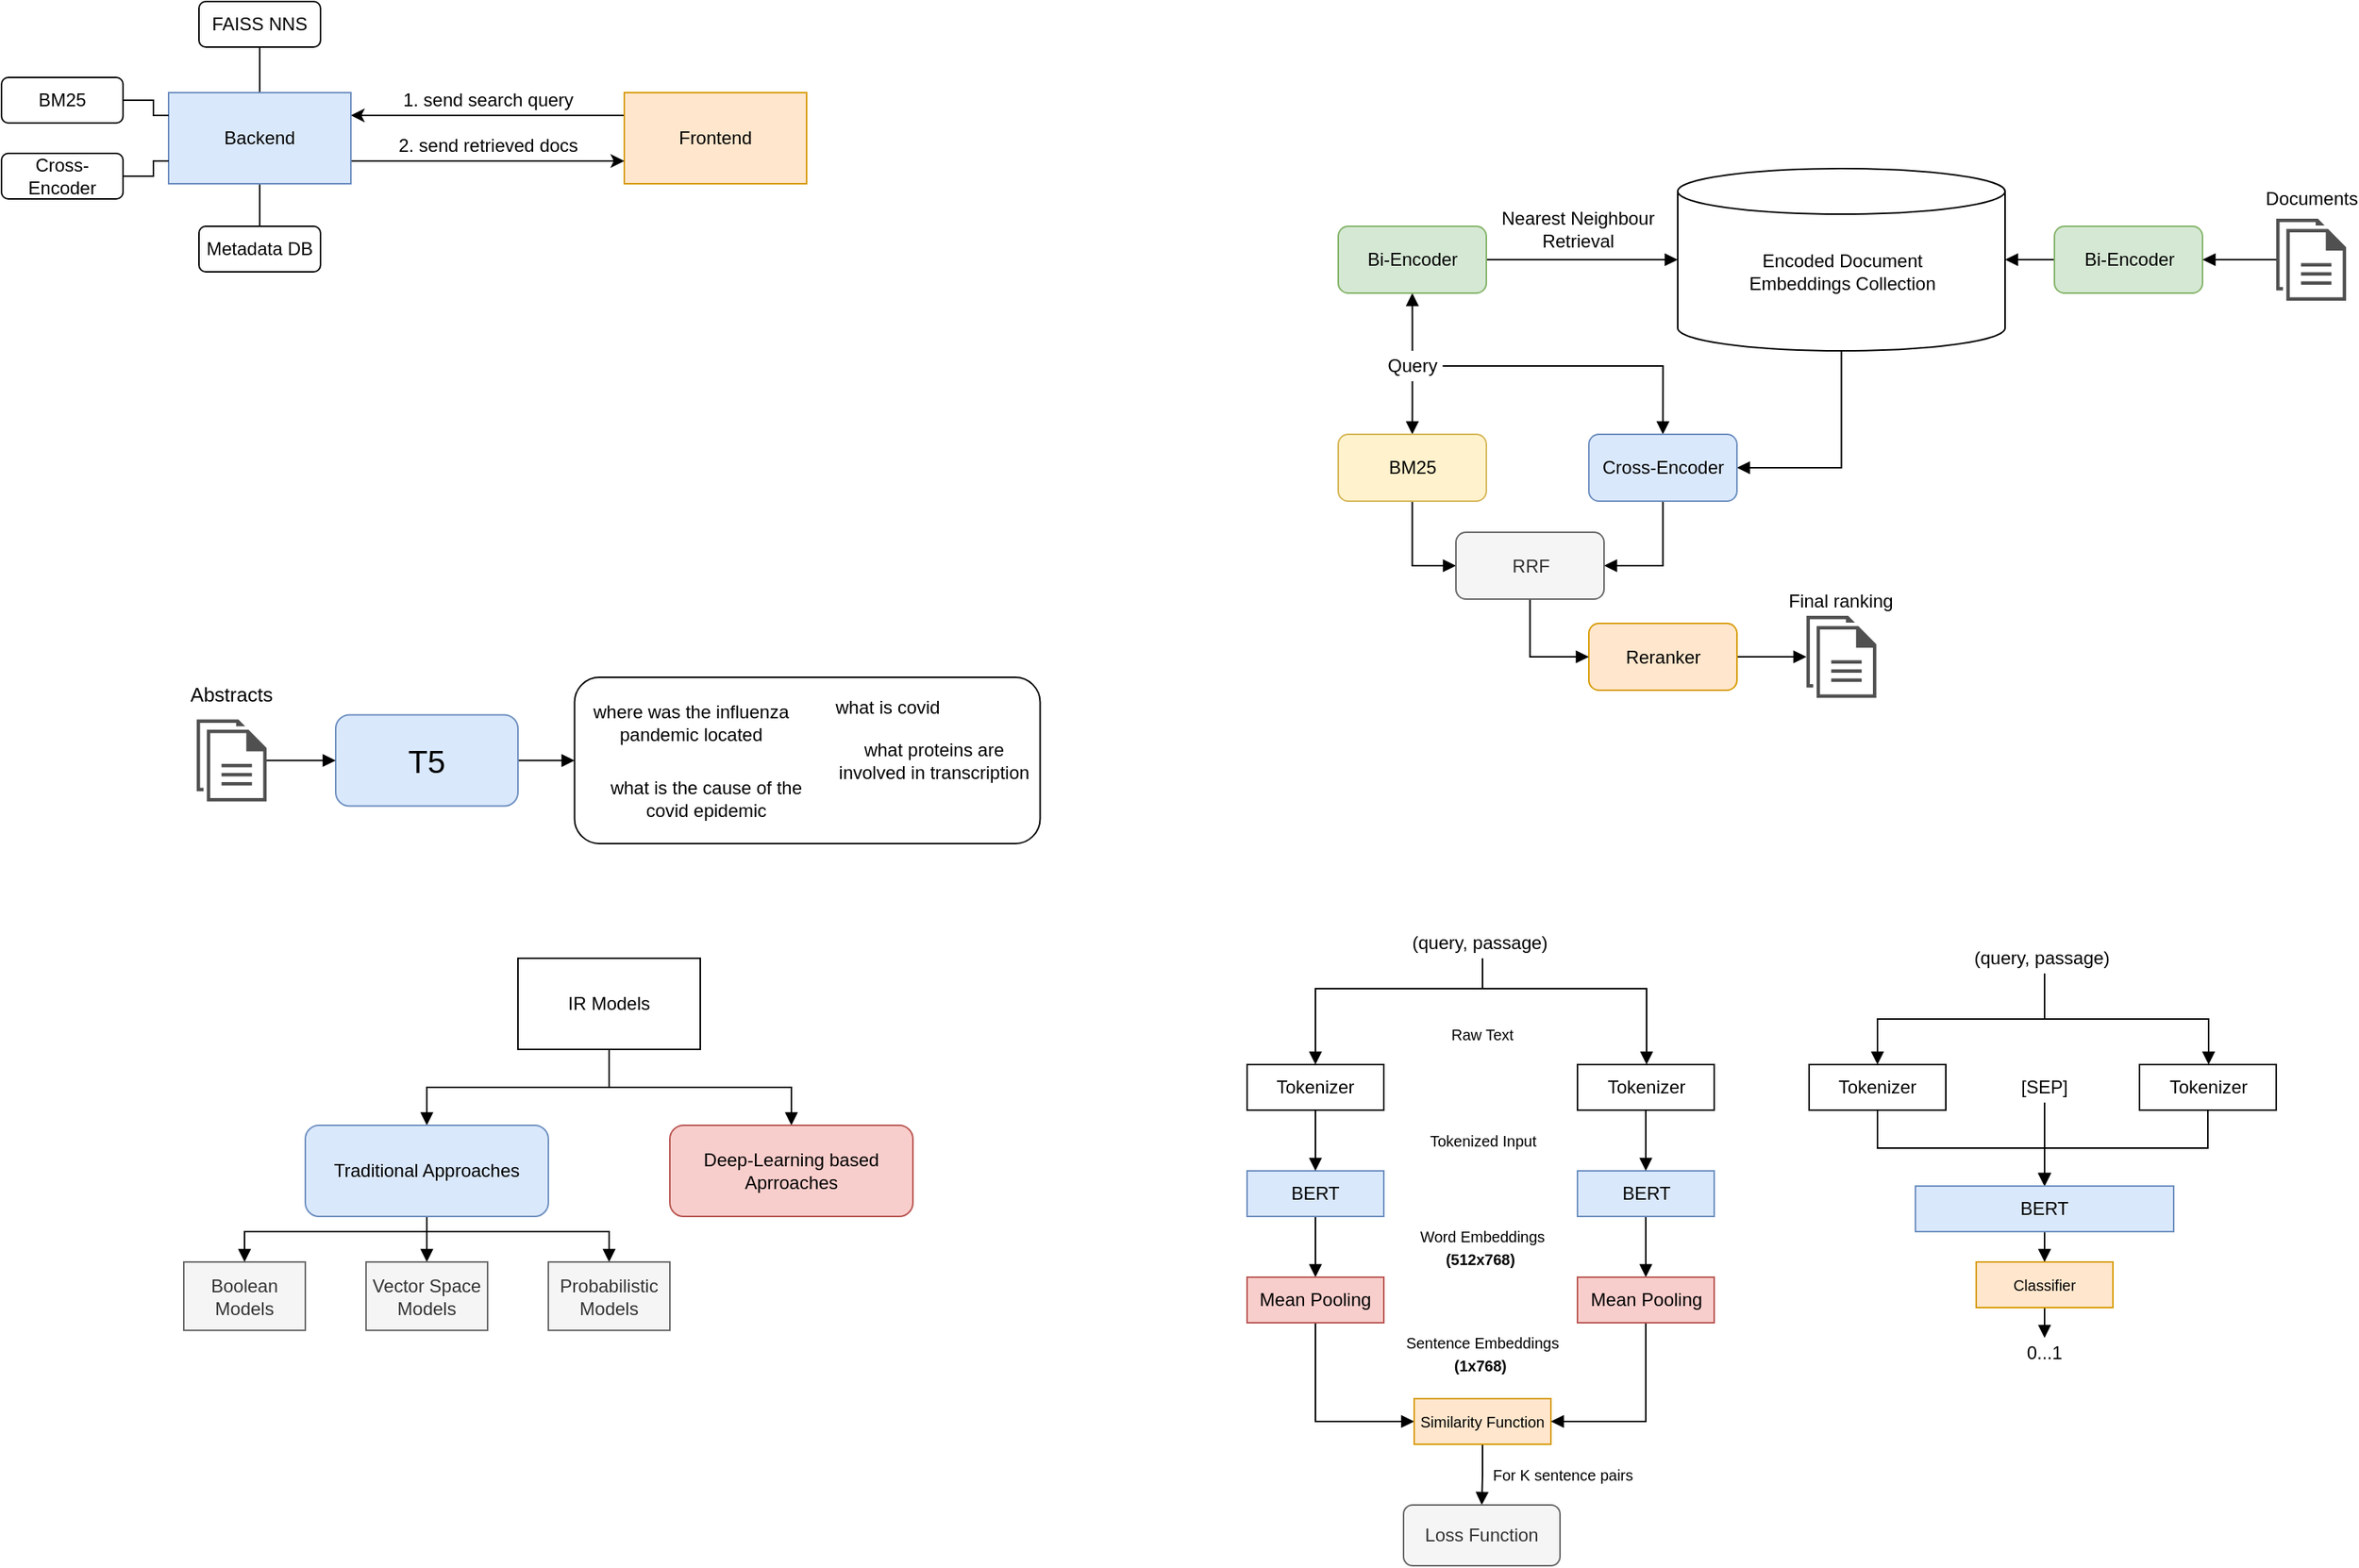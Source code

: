 <mxfile version="20.0.2" type="device"><diagram id="yQiuCtSlQrsblzvPzpal" name="Page-1"><mxGraphModel dx="1607" dy="491" grid="1" gridSize="10" guides="1" tooltips="1" connect="1" arrows="1" fold="1" page="1" pageScale="1" pageWidth="850" pageHeight="1100" math="0" shadow="0"><root><mxCell id="0"/><mxCell id="1" parent="0"/><mxCell id="e7I2GADsp5SB09PpgkXV-119" style="edgeStyle=orthogonalEdgeStyle;rounded=0;orthogonalLoop=1;jettySize=auto;html=1;endArrow=block;endFill=1;" parent="1" source="e7I2GADsp5SB09PpgkXV-1" target="e7I2GADsp5SB09PpgkXV-112" edge="1"><mxGeometry relative="1" as="geometry"/></mxCell><mxCell id="e7I2GADsp5SB09PpgkXV-1" value="&lt;font style=&quot;font-size: 21px&quot;&gt;T5&lt;/font&gt;" style="rounded=1;whiteSpace=wrap;html=1;fillColor=#dae8fc;strokeColor=#6c8ebf;" parent="1" vertex="1"><mxGeometry x="-580" y="519.75" width="120" height="60" as="geometry"/></mxCell><mxCell id="e7I2GADsp5SB09PpgkXV-3" value="" style="edgeStyle=orthogonalEdgeStyle;rounded=0;orthogonalLoop=1;jettySize=auto;html=1;endArrow=block;endFill=1;" parent="1" source="e7I2GADsp5SB09PpgkXV-2" target="e7I2GADsp5SB09PpgkXV-1" edge="1"><mxGeometry relative="1" as="geometry"/></mxCell><mxCell id="e7I2GADsp5SB09PpgkXV-2" value="" style="pointerEvents=1;shadow=0;dashed=0;html=1;strokeColor=none;fillColor=#505050;labelPosition=center;verticalLabelPosition=bottom;verticalAlign=top;outlineConnect=0;align=center;shape=mxgraph.office.concepts.documents;" parent="1" vertex="1"><mxGeometry x="-671.5" y="522.75" width="46" height="54" as="geometry"/></mxCell><mxCell id="e7I2GADsp5SB09PpgkXV-4" value="&lt;font style=&quot;font-size: 13px&quot;&gt;Abstracts&lt;/font&gt;" style="text;html=1;strokeColor=none;fillColor=none;align=center;verticalAlign=middle;whiteSpace=wrap;rounded=0;" parent="1" vertex="1"><mxGeometry x="-680" y="495.5" width="63" height="20" as="geometry"/></mxCell><mxCell id="e7I2GADsp5SB09PpgkXV-45" value="" style="edgeStyle=orthogonalEdgeStyle;rounded=0;orthogonalLoop=1;jettySize=auto;html=1;endArrow=block;endFill=1;" parent="1" source="e7I2GADsp5SB09PpgkXV-21" target="e7I2GADsp5SB09PpgkXV-44" edge="1"><mxGeometry relative="1" as="geometry"/></mxCell><mxCell id="e7I2GADsp5SB09PpgkXV-21" value="Bi-Encoder" style="rounded=1;whiteSpace=wrap;html=1;align=center;fillColor=#d5e8d4;strokeColor=#82b366;" parent="1" vertex="1"><mxGeometry x="551.5" y="198" width="97.5" height="44" as="geometry"/></mxCell><mxCell id="e7I2GADsp5SB09PpgkXV-26" value="" style="edgeStyle=orthogonalEdgeStyle;rounded=0;orthogonalLoop=1;jettySize=auto;html=1;endArrow=block;endFill=1;" parent="1" source="e7I2GADsp5SB09PpgkXV-23" target="e7I2GADsp5SB09PpgkXV-21" edge="1"><mxGeometry relative="1" as="geometry"/></mxCell><mxCell id="e7I2GADsp5SB09PpgkXV-23" value="" style="pointerEvents=1;shadow=0;dashed=0;html=1;strokeColor=none;fillColor=#505050;labelPosition=center;verticalLabelPosition=bottom;verticalAlign=top;outlineConnect=0;align=center;shape=mxgraph.office.concepts.documents;" parent="1" vertex="1"><mxGeometry x="697.5" y="193" width="46" height="54" as="geometry"/></mxCell><mxCell id="e7I2GADsp5SB09PpgkXV-141" style="edgeStyle=orthogonalEdgeStyle;rounded=0;orthogonalLoop=1;jettySize=auto;html=1;entryX=1;entryY=0.5;entryDx=0;entryDy=0;endArrow=block;endFill=1;" parent="1" source="e7I2GADsp5SB09PpgkXV-44" target="e7I2GADsp5SB09PpgkXV-58" edge="1"><mxGeometry relative="1" as="geometry"/></mxCell><mxCell id="e7I2GADsp5SB09PpgkXV-44" value="" style="shape=cylinder3;whiteSpace=wrap;html=1;boundedLbl=1;backgroundOutline=1;size=15;align=left;" parent="1" vertex="1"><mxGeometry x="303.5" y="160" width="215.5" height="120" as="geometry"/></mxCell><mxCell id="e7I2GADsp5SB09PpgkXV-46" value="Encoded Document Embeddings Collection" style="text;html=1;strokeColor=none;fillColor=none;align=center;verticalAlign=middle;whiteSpace=wrap;rounded=0;" parent="1" vertex="1"><mxGeometry x="342.5" y="205" width="137.5" height="45" as="geometry"/></mxCell><mxCell id="e7I2GADsp5SB09PpgkXV-61" style="edgeStyle=orthogonalEdgeStyle;rounded=0;orthogonalLoop=1;jettySize=auto;html=1;entryX=0.5;entryY=0;entryDx=0;entryDy=0;endArrow=block;endFill=1;" parent="1" source="e7I2GADsp5SB09PpgkXV-47" target="e7I2GADsp5SB09PpgkXV-58" edge="1"><mxGeometry relative="1" as="geometry"><Array as="points"><mxPoint x="128.75" y="290"/><mxPoint x="293.75" y="290"/></Array></mxGeometry></mxCell><mxCell id="e7I2GADsp5SB09PpgkXV-64" value="" style="edgeStyle=orthogonalEdgeStyle;rounded=0;orthogonalLoop=1;jettySize=auto;html=1;endArrow=block;endFill=1;" parent="1" source="e7I2GADsp5SB09PpgkXV-47" target="e7I2GADsp5SB09PpgkXV-51" edge="1"><mxGeometry relative="1" as="geometry"/></mxCell><mxCell id="e7I2GADsp5SB09PpgkXV-136" style="edgeStyle=orthogonalEdgeStyle;rounded=0;orthogonalLoop=1;jettySize=auto;html=1;entryX=0.5;entryY=0;entryDx=0;entryDy=0;endArrow=block;endFill=1;" parent="1" source="e7I2GADsp5SB09PpgkXV-47" target="e7I2GADsp5SB09PpgkXV-135" edge="1"><mxGeometry relative="1" as="geometry"/></mxCell><mxCell id="e7I2GADsp5SB09PpgkXV-47" value="Query" style="text;html=1;strokeColor=none;fillColor=none;align=center;verticalAlign=middle;whiteSpace=wrap;rounded=0;" parent="1" vertex="1"><mxGeometry x="108.75" y="280" width="40" height="20" as="geometry"/></mxCell><mxCell id="e7I2GADsp5SB09PpgkXV-53" style="edgeStyle=orthogonalEdgeStyle;rounded=0;orthogonalLoop=1;jettySize=auto;html=1;endArrow=block;endFill=1;" parent="1" source="e7I2GADsp5SB09PpgkXV-51" target="e7I2GADsp5SB09PpgkXV-44" edge="1"><mxGeometry relative="1" as="geometry"/></mxCell><mxCell id="e7I2GADsp5SB09PpgkXV-51" value="Bi-Encoder" style="rounded=1;whiteSpace=wrap;html=1;align=center;fillColor=#d5e8d4;strokeColor=#82b366;" parent="1" vertex="1"><mxGeometry x="80" y="198" width="97.5" height="44" as="geometry"/></mxCell><mxCell id="e7I2GADsp5SB09PpgkXV-139" style="edgeStyle=orthogonalEdgeStyle;rounded=0;orthogonalLoop=1;jettySize=auto;html=1;entryX=1;entryY=0.5;entryDx=0;entryDy=0;endArrow=block;endFill=1;" parent="1" source="e7I2GADsp5SB09PpgkXV-58" target="e7I2GADsp5SB09PpgkXV-137" edge="1"><mxGeometry relative="1" as="geometry"/></mxCell><mxCell id="e7I2GADsp5SB09PpgkXV-58" value="Cross-Encoder" style="rounded=1;whiteSpace=wrap;html=1;align=center;fillColor=#dae8fc;strokeColor=#6c8ebf;" parent="1" vertex="1"><mxGeometry x="245" y="335" width="97.5" height="44" as="geometry"/></mxCell><mxCell id="e7I2GADsp5SB09PpgkXV-65" value="Nearest Neighbour Retrieval" style="text;html=1;strokeColor=none;fillColor=none;align=center;verticalAlign=middle;whiteSpace=wrap;rounded=0;" parent="1" vertex="1"><mxGeometry x="177.5" y="180" width="120" height="40" as="geometry"/></mxCell><mxCell id="e7I2GADsp5SB09PpgkXV-70" style="edgeStyle=orthogonalEdgeStyle;rounded=0;orthogonalLoop=1;jettySize=auto;html=1;endArrow=block;endFill=1;" parent="1" source="e7I2GADsp5SB09PpgkXV-67" target="e7I2GADsp5SB09PpgkXV-69" edge="1"><mxGeometry relative="1" as="geometry"/></mxCell><mxCell id="e7I2GADsp5SB09PpgkXV-67" value="Reranker" style="rounded=1;whiteSpace=wrap;html=1;align=center;fillColor=#ffe6cc;strokeColor=#d79b00;" parent="1" vertex="1"><mxGeometry x="245" y="459.5" width="97.5" height="44" as="geometry"/></mxCell><mxCell id="e7I2GADsp5SB09PpgkXV-69" value="" style="pointerEvents=1;shadow=0;dashed=0;html=1;strokeColor=none;fillColor=#505050;labelPosition=center;verticalLabelPosition=bottom;verticalAlign=top;outlineConnect=0;align=center;shape=mxgraph.office.concepts.documents;" parent="1" vertex="1"><mxGeometry x="388.25" y="454.5" width="46" height="54" as="geometry"/></mxCell><mxCell id="e7I2GADsp5SB09PpgkXV-74" style="edgeStyle=orthogonalEdgeStyle;rounded=0;orthogonalLoop=1;jettySize=auto;html=1;endArrow=block;endFill=1;" parent="1" source="e7I2GADsp5SB09PpgkXV-71" target="e7I2GADsp5SB09PpgkXV-73" edge="1"><mxGeometry relative="1" as="geometry"><Array as="points"><mxPoint x="65" y="700"/></Array></mxGeometry></mxCell><mxCell id="e7I2GADsp5SB09PpgkXV-92" style="edgeStyle=orthogonalEdgeStyle;rounded=0;orthogonalLoop=1;jettySize=auto;html=1;endArrow=block;endFill=1;" parent="1" source="e7I2GADsp5SB09PpgkXV-71" target="e7I2GADsp5SB09PpgkXV-90" edge="1"><mxGeometry relative="1" as="geometry"><Array as="points"><mxPoint x="283" y="700"/></Array></mxGeometry></mxCell><mxCell id="e7I2GADsp5SB09PpgkXV-71" value="(query, passage)&amp;nbsp;" style="text;html=1;strokeColor=none;fillColor=none;align=center;verticalAlign=middle;whiteSpace=wrap;rounded=0;" parent="1" vertex="1"><mxGeometry x="120" y="660" width="110" height="20" as="geometry"/></mxCell><mxCell id="e7I2GADsp5SB09PpgkXV-80" style="edgeStyle=orthogonalEdgeStyle;rounded=0;orthogonalLoop=1;jettySize=auto;html=1;entryX=0.5;entryY=0;entryDx=0;entryDy=0;endArrow=block;endFill=1;" parent="1" source="e7I2GADsp5SB09PpgkXV-72" target="e7I2GADsp5SB09PpgkXV-79" edge="1"><mxGeometry relative="1" as="geometry"/></mxCell><mxCell id="e7I2GADsp5SB09PpgkXV-72" value="BERT" style="rounded=0;whiteSpace=wrap;html=1;align=center;fillColor=#dae8fc;strokeColor=#6c8ebf;" parent="1" vertex="1"><mxGeometry x="20" y="820" width="90" height="30" as="geometry"/></mxCell><mxCell id="e7I2GADsp5SB09PpgkXV-75" style="edgeStyle=orthogonalEdgeStyle;rounded=0;orthogonalLoop=1;jettySize=auto;html=1;endArrow=block;endFill=1;" parent="1" source="e7I2GADsp5SB09PpgkXV-73" target="e7I2GADsp5SB09PpgkXV-72" edge="1"><mxGeometry relative="1" as="geometry"/></mxCell><mxCell id="e7I2GADsp5SB09PpgkXV-73" value="Tokenizer" style="rounded=0;whiteSpace=wrap;html=1;align=center;" parent="1" vertex="1"><mxGeometry x="20" y="750" width="90" height="30" as="geometry"/></mxCell><mxCell id="e7I2GADsp5SB09PpgkXV-76" value="&lt;font style=&quot;font-size: 10px&quot;&gt;Raw Text&lt;/font&gt;" style="text;html=1;strokeColor=none;fillColor=none;align=center;verticalAlign=middle;whiteSpace=wrap;rounded=0;" parent="1" vertex="1"><mxGeometry x="145" y="720" width="60" height="20" as="geometry"/></mxCell><mxCell id="e7I2GADsp5SB09PpgkXV-86" style="edgeStyle=orthogonalEdgeStyle;rounded=0;orthogonalLoop=1;jettySize=auto;html=1;entryX=0;entryY=0.5;entryDx=0;entryDy=0;endArrow=block;endFill=1;" parent="1" source="e7I2GADsp5SB09PpgkXV-79" target="e7I2GADsp5SB09PpgkXV-85" edge="1"><mxGeometry relative="1" as="geometry"><Array as="points"><mxPoint x="65" y="985"/></Array></mxGeometry></mxCell><mxCell id="e7I2GADsp5SB09PpgkXV-79" value="Mean Pooling" style="rounded=0;whiteSpace=wrap;html=1;align=center;fillColor=#f8cecc;strokeColor=#b85450;" parent="1" vertex="1"><mxGeometry x="20" y="890" width="90" height="30" as="geometry"/></mxCell><mxCell id="e7I2GADsp5SB09PpgkXV-81" value="&lt;font style=&quot;font-size: 10px&quot;&gt;Tokenized Input&lt;/font&gt;" style="text;html=1;strokeColor=none;fillColor=none;align=center;verticalAlign=middle;whiteSpace=wrap;rounded=0;" parent="1" vertex="1"><mxGeometry x="133" y="790" width="85" height="20" as="geometry"/></mxCell><mxCell id="e7I2GADsp5SB09PpgkXV-82" value="&lt;font style=&quot;font-size: 10px&quot;&gt;Word Embeddings&lt;br&gt;&lt;b&gt;(512x768)&lt;/b&gt;&amp;nbsp;&lt;/font&gt;" style="text;html=1;strokeColor=none;fillColor=none;align=center;verticalAlign=middle;whiteSpace=wrap;rounded=0;" parent="1" vertex="1"><mxGeometry x="106.25" y="860" width="137.5" height="20" as="geometry"/></mxCell><mxCell id="e7I2GADsp5SB09PpgkXV-83" value="&lt;font style=&quot;font-size: 10px&quot;&gt;Sentence Embeddings&lt;br&gt;&lt;b&gt;(1x768)&lt;/b&gt;&amp;nbsp;&lt;/font&gt;" style="text;html=1;strokeColor=none;fillColor=none;align=center;verticalAlign=middle;whiteSpace=wrap;rounded=0;" parent="1" vertex="1"><mxGeometry x="106" y="930" width="137.5" height="20" as="geometry"/></mxCell><mxCell id="e7I2GADsp5SB09PpgkXV-95" style="edgeStyle=orthogonalEdgeStyle;rounded=0;orthogonalLoop=1;jettySize=auto;html=1;entryX=0.5;entryY=0;entryDx=0;entryDy=0;endArrow=block;endFill=1;" parent="1" source="e7I2GADsp5SB09PpgkXV-85" target="e7I2GADsp5SB09PpgkXV-94" edge="1"><mxGeometry relative="1" as="geometry"/></mxCell><mxCell id="e7I2GADsp5SB09PpgkXV-85" value="&lt;font style=&quot;font-size: 10px&quot;&gt;Similarity Function&lt;/font&gt;" style="rounded=0;whiteSpace=wrap;html=1;align=center;fillColor=#ffe6cc;strokeColor=#d79b00;" parent="1" vertex="1"><mxGeometry x="130" y="970" width="90" height="30" as="geometry"/></mxCell><mxCell id="e7I2GADsp5SB09PpgkXV-87" style="edgeStyle=orthogonalEdgeStyle;rounded=0;orthogonalLoop=1;jettySize=auto;html=1;entryX=0.5;entryY=0;entryDx=0;entryDy=0;endArrow=block;endFill=1;" parent="1" source="e7I2GADsp5SB09PpgkXV-88" target="e7I2GADsp5SB09PpgkXV-91" edge="1"><mxGeometry relative="1" as="geometry"/></mxCell><mxCell id="e7I2GADsp5SB09PpgkXV-88" value="BERT" style="rounded=0;whiteSpace=wrap;html=1;align=center;fillColor=#dae8fc;strokeColor=#6c8ebf;" parent="1" vertex="1"><mxGeometry x="237.5" y="820" width="90" height="30" as="geometry"/></mxCell><mxCell id="e7I2GADsp5SB09PpgkXV-89" style="edgeStyle=orthogonalEdgeStyle;rounded=0;orthogonalLoop=1;jettySize=auto;html=1;endArrow=block;endFill=1;" parent="1" source="e7I2GADsp5SB09PpgkXV-90" target="e7I2GADsp5SB09PpgkXV-88" edge="1"><mxGeometry relative="1" as="geometry"/></mxCell><mxCell id="e7I2GADsp5SB09PpgkXV-90" value="Tokenizer" style="rounded=0;whiteSpace=wrap;html=1;align=center;" parent="1" vertex="1"><mxGeometry x="237.5" y="750" width="90" height="30" as="geometry"/></mxCell><mxCell id="e7I2GADsp5SB09PpgkXV-93" style="edgeStyle=orthogonalEdgeStyle;rounded=0;orthogonalLoop=1;jettySize=auto;html=1;entryX=1;entryY=0.5;entryDx=0;entryDy=0;endArrow=block;endFill=1;" parent="1" source="e7I2GADsp5SB09PpgkXV-91" target="e7I2GADsp5SB09PpgkXV-85" edge="1"><mxGeometry relative="1" as="geometry"><Array as="points"><mxPoint x="283" y="985"/></Array></mxGeometry></mxCell><mxCell id="e7I2GADsp5SB09PpgkXV-91" value="Mean Pooling" style="rounded=0;whiteSpace=wrap;html=1;align=center;fillColor=#f8cecc;strokeColor=#b85450;" parent="1" vertex="1"><mxGeometry x="237.5" y="890" width="90" height="30" as="geometry"/></mxCell><mxCell id="e7I2GADsp5SB09PpgkXV-94" value="Loss Function" style="rounded=1;whiteSpace=wrap;html=1;align=center;fillColor=#f5f5f5;strokeColor=#666666;fontColor=#333333;" parent="1" vertex="1"><mxGeometry x="123" y="1040" width="103" height="40" as="geometry"/></mxCell><mxCell id="e7I2GADsp5SB09PpgkXV-96" value="&lt;span style=&quot;font-size: 10px&quot;&gt;For K sentence pairs&lt;/span&gt;" style="text;html=1;strokeColor=none;fillColor=none;align=center;verticalAlign=middle;whiteSpace=wrap;rounded=0;" parent="1" vertex="1"><mxGeometry x="159" y="1010" width="137.5" height="20" as="geometry"/></mxCell><mxCell id="e7I2GADsp5SB09PpgkXV-97" style="edgeStyle=orthogonalEdgeStyle;rounded=0;orthogonalLoop=1;jettySize=auto;html=1;endArrow=block;endFill=1;" parent="1" source="e7I2GADsp5SB09PpgkXV-99" target="e7I2GADsp5SB09PpgkXV-100" edge="1"><mxGeometry relative="1" as="geometry"><Array as="points"><mxPoint x="545" y="720"/><mxPoint x="435" y="720"/></Array></mxGeometry></mxCell><mxCell id="e7I2GADsp5SB09PpgkXV-98" style="edgeStyle=orthogonalEdgeStyle;rounded=0;orthogonalLoop=1;jettySize=auto;html=1;endArrow=block;endFill=1;" parent="1" source="e7I2GADsp5SB09PpgkXV-99" target="e7I2GADsp5SB09PpgkXV-102" edge="1"><mxGeometry relative="1" as="geometry"><Array as="points"><mxPoint x="545" y="720"/><mxPoint x="653" y="720"/></Array></mxGeometry></mxCell><mxCell id="e7I2GADsp5SB09PpgkXV-99" value="(query, passage)&amp;nbsp;" style="text;html=1;strokeColor=none;fillColor=none;align=center;verticalAlign=middle;whiteSpace=wrap;rounded=0;" parent="1" vertex="1"><mxGeometry x="490" y="670" width="110" height="20" as="geometry"/></mxCell><mxCell id="e7I2GADsp5SB09PpgkXV-105" style="edgeStyle=orthogonalEdgeStyle;rounded=0;orthogonalLoop=1;jettySize=auto;html=1;endArrow=block;endFill=1;" parent="1" source="e7I2GADsp5SB09PpgkXV-100" target="e7I2GADsp5SB09PpgkXV-104" edge="1"><mxGeometry relative="1" as="geometry"/></mxCell><mxCell id="e7I2GADsp5SB09PpgkXV-100" value="Tokenizer" style="rounded=0;whiteSpace=wrap;html=1;align=center;" parent="1" vertex="1"><mxGeometry x="390" y="750" width="90" height="30" as="geometry"/></mxCell><mxCell id="e7I2GADsp5SB09PpgkXV-107" style="edgeStyle=orthogonalEdgeStyle;rounded=0;orthogonalLoop=1;jettySize=auto;html=1;entryX=0.5;entryY=0;entryDx=0;entryDy=0;endArrow=block;endFill=1;" parent="1" source="e7I2GADsp5SB09PpgkXV-102" target="e7I2GADsp5SB09PpgkXV-104" edge="1"><mxGeometry relative="1" as="geometry"/></mxCell><mxCell id="e7I2GADsp5SB09PpgkXV-102" value="Tokenizer" style="rounded=0;whiteSpace=wrap;html=1;align=center;" parent="1" vertex="1"><mxGeometry x="607.5" y="750" width="90" height="30" as="geometry"/></mxCell><mxCell id="e7I2GADsp5SB09PpgkXV-106" style="edgeStyle=orthogonalEdgeStyle;rounded=0;orthogonalLoop=1;jettySize=auto;html=1;entryX=0.5;entryY=0;entryDx=0;entryDy=0;endArrow=block;endFill=1;" parent="1" source="e7I2GADsp5SB09PpgkXV-103" target="e7I2GADsp5SB09PpgkXV-104" edge="1"><mxGeometry relative="1" as="geometry"/></mxCell><mxCell id="e7I2GADsp5SB09PpgkXV-103" value="[SEP]" style="text;html=1;strokeColor=none;fillColor=none;align=center;verticalAlign=middle;whiteSpace=wrap;rounded=0;" parent="1" vertex="1"><mxGeometry x="525" y="755" width="40" height="20" as="geometry"/></mxCell><mxCell id="e7I2GADsp5SB09PpgkXV-109" style="edgeStyle=orthogonalEdgeStyle;rounded=0;orthogonalLoop=1;jettySize=auto;html=1;entryX=0.5;entryY=0;entryDx=0;entryDy=0;endArrow=block;endFill=1;" parent="1" source="e7I2GADsp5SB09PpgkXV-104" target="e7I2GADsp5SB09PpgkXV-108" edge="1"><mxGeometry relative="1" as="geometry"/></mxCell><mxCell id="e7I2GADsp5SB09PpgkXV-104" value="BERT" style="rounded=0;whiteSpace=wrap;html=1;align=center;fillColor=#dae8fc;strokeColor=#6c8ebf;" parent="1" vertex="1"><mxGeometry x="460" y="830" width="170" height="30" as="geometry"/></mxCell><mxCell id="e7I2GADsp5SB09PpgkXV-110" style="edgeStyle=orthogonalEdgeStyle;rounded=0;orthogonalLoop=1;jettySize=auto;html=1;endArrow=block;endFill=1;" parent="1" source="e7I2GADsp5SB09PpgkXV-108" edge="1"><mxGeometry relative="1" as="geometry"><mxPoint x="545" y="930" as="targetPoint"/></mxGeometry></mxCell><mxCell id="e7I2GADsp5SB09PpgkXV-108" value="&lt;font style=&quot;font-size: 10px&quot;&gt;Classifier&lt;/font&gt;" style="rounded=0;whiteSpace=wrap;html=1;align=center;fillColor=#ffe6cc;strokeColor=#d79b00;" parent="1" vertex="1"><mxGeometry x="500" y="880" width="90" height="30" as="geometry"/></mxCell><mxCell id="e7I2GADsp5SB09PpgkXV-111" value="0...1" style="text;html=1;strokeColor=none;fillColor=none;align=center;verticalAlign=middle;whiteSpace=wrap;rounded=0;" parent="1" vertex="1"><mxGeometry x="525" y="930" width="40" height="20" as="geometry"/></mxCell><mxCell id="e7I2GADsp5SB09PpgkXV-120" value="" style="group" parent="1" vertex="1" connectable="0"><mxGeometry x="-431.5" y="495" width="315.25" height="109.5" as="geometry"/></mxCell><mxCell id="e7I2GADsp5SB09PpgkXV-112" value="" style="rounded=1;whiteSpace=wrap;html=1;align=center;" parent="e7I2GADsp5SB09PpgkXV-120" vertex="1"><mxGeometry x="8.75" width="306.5" height="109.5" as="geometry"/></mxCell><mxCell id="e7I2GADsp5SB09PpgkXV-113" value="where was the influenza pandemic located" style="text;html=1;strokeColor=none;fillColor=none;align=center;verticalAlign=middle;whiteSpace=wrap;rounded=0;" parent="e7I2GADsp5SB09PpgkXV-120" vertex="1"><mxGeometry y="20" width="170" height="20" as="geometry"/></mxCell><mxCell id="e7I2GADsp5SB09PpgkXV-114" value="what is covid" style="text;html=1;strokeColor=none;fillColor=none;align=center;verticalAlign=middle;whiteSpace=wrap;rounded=0;" parent="e7I2GADsp5SB09PpgkXV-120" vertex="1"><mxGeometry x="177" y="9.5" width="75" height="20" as="geometry"/></mxCell><mxCell id="e7I2GADsp5SB09PpgkXV-115" value="what proteins are involved in transcription" style="text;html=1;strokeColor=none;fillColor=none;align=center;verticalAlign=middle;whiteSpace=wrap;rounded=0;" parent="e7I2GADsp5SB09PpgkXV-120" vertex="1"><mxGeometry x="175.25" y="44.75" width="140" height="20" as="geometry"/></mxCell><mxCell id="e7I2GADsp5SB09PpgkXV-116" value="what is the cause of the covid epidemic" style="text;html=1;strokeColor=none;fillColor=none;align=center;verticalAlign=middle;whiteSpace=wrap;rounded=0;" parent="e7I2GADsp5SB09PpgkXV-120" vertex="1"><mxGeometry x="20" y="70" width="150" height="20" as="geometry"/></mxCell><mxCell id="e7I2GADsp5SB09PpgkXV-125" style="edgeStyle=orthogonalEdgeStyle;rounded=0;orthogonalLoop=1;jettySize=auto;html=1;entryX=0.5;entryY=0;entryDx=0;entryDy=0;endArrow=block;endFill=1;" parent="1" source="e7I2GADsp5SB09PpgkXV-122" target="e7I2GADsp5SB09PpgkXV-123" edge="1"><mxGeometry relative="1" as="geometry"/></mxCell><mxCell id="e7I2GADsp5SB09PpgkXV-126" style="edgeStyle=orthogonalEdgeStyle;rounded=0;orthogonalLoop=1;jettySize=auto;html=1;entryX=0.5;entryY=0;entryDx=0;entryDy=0;endArrow=block;endFill=1;" parent="1" source="e7I2GADsp5SB09PpgkXV-122" target="e7I2GADsp5SB09PpgkXV-124" edge="1"><mxGeometry relative="1" as="geometry"/></mxCell><mxCell id="e7I2GADsp5SB09PpgkXV-122" value="IR Models" style="rounded=0;whiteSpace=wrap;html=1;align=center;" parent="1" vertex="1"><mxGeometry x="-460" y="680" width="120" height="60" as="geometry"/></mxCell><mxCell id="e7I2GADsp5SB09PpgkXV-130" style="edgeStyle=orthogonalEdgeStyle;rounded=0;orthogonalLoop=1;jettySize=auto;html=1;endArrow=block;endFill=1;" parent="1" source="e7I2GADsp5SB09PpgkXV-123" target="e7I2GADsp5SB09PpgkXV-127" edge="1"><mxGeometry relative="1" as="geometry"><Array as="points"><mxPoint x="-520" y="860"/><mxPoint x="-640" y="860"/></Array></mxGeometry></mxCell><mxCell id="e7I2GADsp5SB09PpgkXV-131" style="edgeStyle=orthogonalEdgeStyle;rounded=0;orthogonalLoop=1;jettySize=auto;html=1;endArrow=block;endFill=1;" parent="1" source="e7I2GADsp5SB09PpgkXV-123" target="e7I2GADsp5SB09PpgkXV-128" edge="1"><mxGeometry relative="1" as="geometry"/></mxCell><mxCell id="e7I2GADsp5SB09PpgkXV-132" style="edgeStyle=orthogonalEdgeStyle;rounded=0;orthogonalLoop=1;jettySize=auto;html=1;endArrow=block;endFill=1;" parent="1" source="e7I2GADsp5SB09PpgkXV-123" target="e7I2GADsp5SB09PpgkXV-129" edge="1"><mxGeometry relative="1" as="geometry"><Array as="points"><mxPoint x="-520" y="860"/><mxPoint x="-400" y="860"/></Array></mxGeometry></mxCell><mxCell id="e7I2GADsp5SB09PpgkXV-123" value="Traditional Approaches" style="rounded=1;whiteSpace=wrap;html=1;align=center;fillColor=#dae8fc;strokeColor=#6c8ebf;" parent="1" vertex="1"><mxGeometry x="-600" y="790" width="160" height="60" as="geometry"/></mxCell><mxCell id="e7I2GADsp5SB09PpgkXV-124" value="Deep-Learning based Aprroaches" style="rounded=1;whiteSpace=wrap;html=1;align=center;fillColor=#f8cecc;strokeColor=#b85450;" parent="1" vertex="1"><mxGeometry x="-360" y="790" width="160" height="60" as="geometry"/></mxCell><mxCell id="e7I2GADsp5SB09PpgkXV-127" value="Boolean Models" style="rounded=0;whiteSpace=wrap;html=1;align=center;fillColor=#f5f5f5;strokeColor=#666666;fontColor=#333333;" parent="1" vertex="1"><mxGeometry x="-680" y="880" width="80" height="45" as="geometry"/></mxCell><mxCell id="e7I2GADsp5SB09PpgkXV-128" value="Vector Space Models" style="rounded=0;whiteSpace=wrap;html=1;align=center;fillColor=#f5f5f5;strokeColor=#666666;fontColor=#333333;" parent="1" vertex="1"><mxGeometry x="-560" y="880" width="80" height="45" as="geometry"/></mxCell><mxCell id="e7I2GADsp5SB09PpgkXV-129" value="Probabilistic Models" style="rounded=0;whiteSpace=wrap;html=1;align=center;fillColor=#f5f5f5;strokeColor=#666666;fontColor=#333333;" parent="1" vertex="1"><mxGeometry x="-440" y="880" width="80" height="45" as="geometry"/></mxCell><mxCell id="e7I2GADsp5SB09PpgkXV-138" style="edgeStyle=orthogonalEdgeStyle;rounded=0;orthogonalLoop=1;jettySize=auto;html=1;entryX=0;entryY=0.5;entryDx=0;entryDy=0;endArrow=block;endFill=1;" parent="1" source="e7I2GADsp5SB09PpgkXV-135" target="e7I2GADsp5SB09PpgkXV-137" edge="1"><mxGeometry relative="1" as="geometry"/></mxCell><mxCell id="e7I2GADsp5SB09PpgkXV-135" value="BM25" style="rounded=1;whiteSpace=wrap;html=1;align=center;fillColor=#fff2cc;strokeColor=#d6b656;" parent="1" vertex="1"><mxGeometry x="80" y="335" width="97.5" height="44" as="geometry"/></mxCell><mxCell id="e7I2GADsp5SB09PpgkXV-140" style="edgeStyle=orthogonalEdgeStyle;rounded=0;orthogonalLoop=1;jettySize=auto;html=1;entryX=0;entryY=0.5;entryDx=0;entryDy=0;endArrow=block;endFill=1;" parent="1" source="e7I2GADsp5SB09PpgkXV-137" target="e7I2GADsp5SB09PpgkXV-67" edge="1"><mxGeometry relative="1" as="geometry"/></mxCell><mxCell id="e7I2GADsp5SB09PpgkXV-137" value="RRF" style="rounded=1;whiteSpace=wrap;html=1;align=center;fillColor=#f5f5f5;strokeColor=#666666;fontColor=#333333;" parent="1" vertex="1"><mxGeometry x="157.5" y="399.5" width="97.5" height="44" as="geometry"/></mxCell><mxCell id="e7I2GADsp5SB09PpgkXV-142" value="Documents" style="text;html=1;strokeColor=none;fillColor=none;align=center;verticalAlign=middle;whiteSpace=wrap;rounded=0;" parent="1" vertex="1"><mxGeometry x="700.5" y="170" width="40" height="20" as="geometry"/></mxCell><mxCell id="e7I2GADsp5SB09PpgkXV-144" value="Final ranking" style="text;html=1;strokeColor=none;fillColor=none;align=center;verticalAlign=middle;whiteSpace=wrap;rounded=0;" parent="1" vertex="1"><mxGeometry x="371.25" y="434.5" width="80" height="20" as="geometry"/></mxCell><mxCell id="ghcpIuRM2lMdMSD3jkkk-3" style="edgeStyle=orthogonalEdgeStyle;rounded=0;orthogonalLoop=1;jettySize=auto;html=1;entryX=1;entryY=0.25;entryDx=0;entryDy=0;" edge="1" parent="1" source="ghcpIuRM2lMdMSD3jkkk-1" target="ghcpIuRM2lMdMSD3jkkk-2"><mxGeometry relative="1" as="geometry"><Array as="points"><mxPoint x="-520" y="125"/><mxPoint x="-520" y="125"/></Array></mxGeometry></mxCell><mxCell id="ghcpIuRM2lMdMSD3jkkk-1" value="Frontend" style="rounded=0;whiteSpace=wrap;html=1;fillColor=#ffe6cc;strokeColor=#d79b00;" vertex="1" parent="1"><mxGeometry x="-390" y="110" width="120" height="60" as="geometry"/></mxCell><mxCell id="ghcpIuRM2lMdMSD3jkkk-6" style="edgeStyle=orthogonalEdgeStyle;rounded=0;orthogonalLoop=1;jettySize=auto;html=1;exitX=1;exitY=0.75;exitDx=0;exitDy=0;entryX=0;entryY=0.75;entryDx=0;entryDy=0;" edge="1" parent="1" source="ghcpIuRM2lMdMSD3jkkk-2" target="ghcpIuRM2lMdMSD3jkkk-1"><mxGeometry relative="1" as="geometry"/></mxCell><mxCell id="ghcpIuRM2lMdMSD3jkkk-7" style="edgeStyle=orthogonalEdgeStyle;rounded=0;orthogonalLoop=1;jettySize=auto;html=1;entryX=0.5;entryY=1;entryDx=0;entryDy=0;endArrow=none;endFill=0;" edge="1" parent="1" source="ghcpIuRM2lMdMSD3jkkk-2" target="ghcpIuRM2lMdMSD3jkkk-5"><mxGeometry relative="1" as="geometry"/></mxCell><mxCell id="ghcpIuRM2lMdMSD3jkkk-13" style="edgeStyle=orthogonalEdgeStyle;rounded=0;orthogonalLoop=1;jettySize=auto;html=1;endArrow=none;endFill=0;" edge="1" parent="1" source="ghcpIuRM2lMdMSD3jkkk-2" target="ghcpIuRM2lMdMSD3jkkk-12"><mxGeometry relative="1" as="geometry"/></mxCell><mxCell id="ghcpIuRM2lMdMSD3jkkk-2" value="Backend" style="rounded=0;whiteSpace=wrap;html=1;fillColor=#dae8fc;strokeColor=#6c8ebf;" vertex="1" parent="1"><mxGeometry x="-690" y="110" width="120" height="60" as="geometry"/></mxCell><mxCell id="ghcpIuRM2lMdMSD3jkkk-4" value="1. send search query" style="text;html=1;align=center;verticalAlign=middle;resizable=0;points=[];autosize=1;strokeColor=none;fillColor=none;" vertex="1" parent="1"><mxGeometry x="-550" y="100" width="140" height="30" as="geometry"/></mxCell><mxCell id="ghcpIuRM2lMdMSD3jkkk-5" value="FAISS NNS" style="rounded=1;whiteSpace=wrap;html=1;" vertex="1" parent="1"><mxGeometry x="-670" y="50" width="80" height="30" as="geometry"/></mxCell><mxCell id="ghcpIuRM2lMdMSD3jkkk-17" style="edgeStyle=orthogonalEdgeStyle;rounded=0;orthogonalLoop=1;jettySize=auto;html=1;entryX=0;entryY=0.75;entryDx=0;entryDy=0;endArrow=none;endFill=0;" edge="1" parent="1" source="ghcpIuRM2lMdMSD3jkkk-10" target="ghcpIuRM2lMdMSD3jkkk-2"><mxGeometry relative="1" as="geometry"/></mxCell><mxCell id="ghcpIuRM2lMdMSD3jkkk-10" value="Cross-Encoder" style="rounded=1;whiteSpace=wrap;html=1;" vertex="1" parent="1"><mxGeometry x="-800" y="150" width="80" height="30" as="geometry"/></mxCell><mxCell id="ghcpIuRM2lMdMSD3jkkk-12" value="Metadata DB" style="rounded=1;whiteSpace=wrap;html=1;" vertex="1" parent="1"><mxGeometry x="-670" y="198" width="80" height="30" as="geometry"/></mxCell><mxCell id="ghcpIuRM2lMdMSD3jkkk-14" value="2. send retrieved docs" style="text;html=1;align=center;verticalAlign=middle;resizable=0;points=[];autosize=1;strokeColor=none;fillColor=none;" vertex="1" parent="1"><mxGeometry x="-550" y="130" width="140" height="30" as="geometry"/></mxCell><mxCell id="ghcpIuRM2lMdMSD3jkkk-16" style="edgeStyle=orthogonalEdgeStyle;rounded=0;orthogonalLoop=1;jettySize=auto;html=1;entryX=0;entryY=0.25;entryDx=0;entryDy=0;endArrow=none;endFill=0;" edge="1" parent="1" source="ghcpIuRM2lMdMSD3jkkk-15" target="ghcpIuRM2lMdMSD3jkkk-2"><mxGeometry relative="1" as="geometry"/></mxCell><mxCell id="ghcpIuRM2lMdMSD3jkkk-15" value="BM25" style="rounded=1;whiteSpace=wrap;html=1;" vertex="1" parent="1"><mxGeometry x="-800" y="100" width="80" height="30" as="geometry"/></mxCell></root></mxGraphModel></diagram></mxfile>